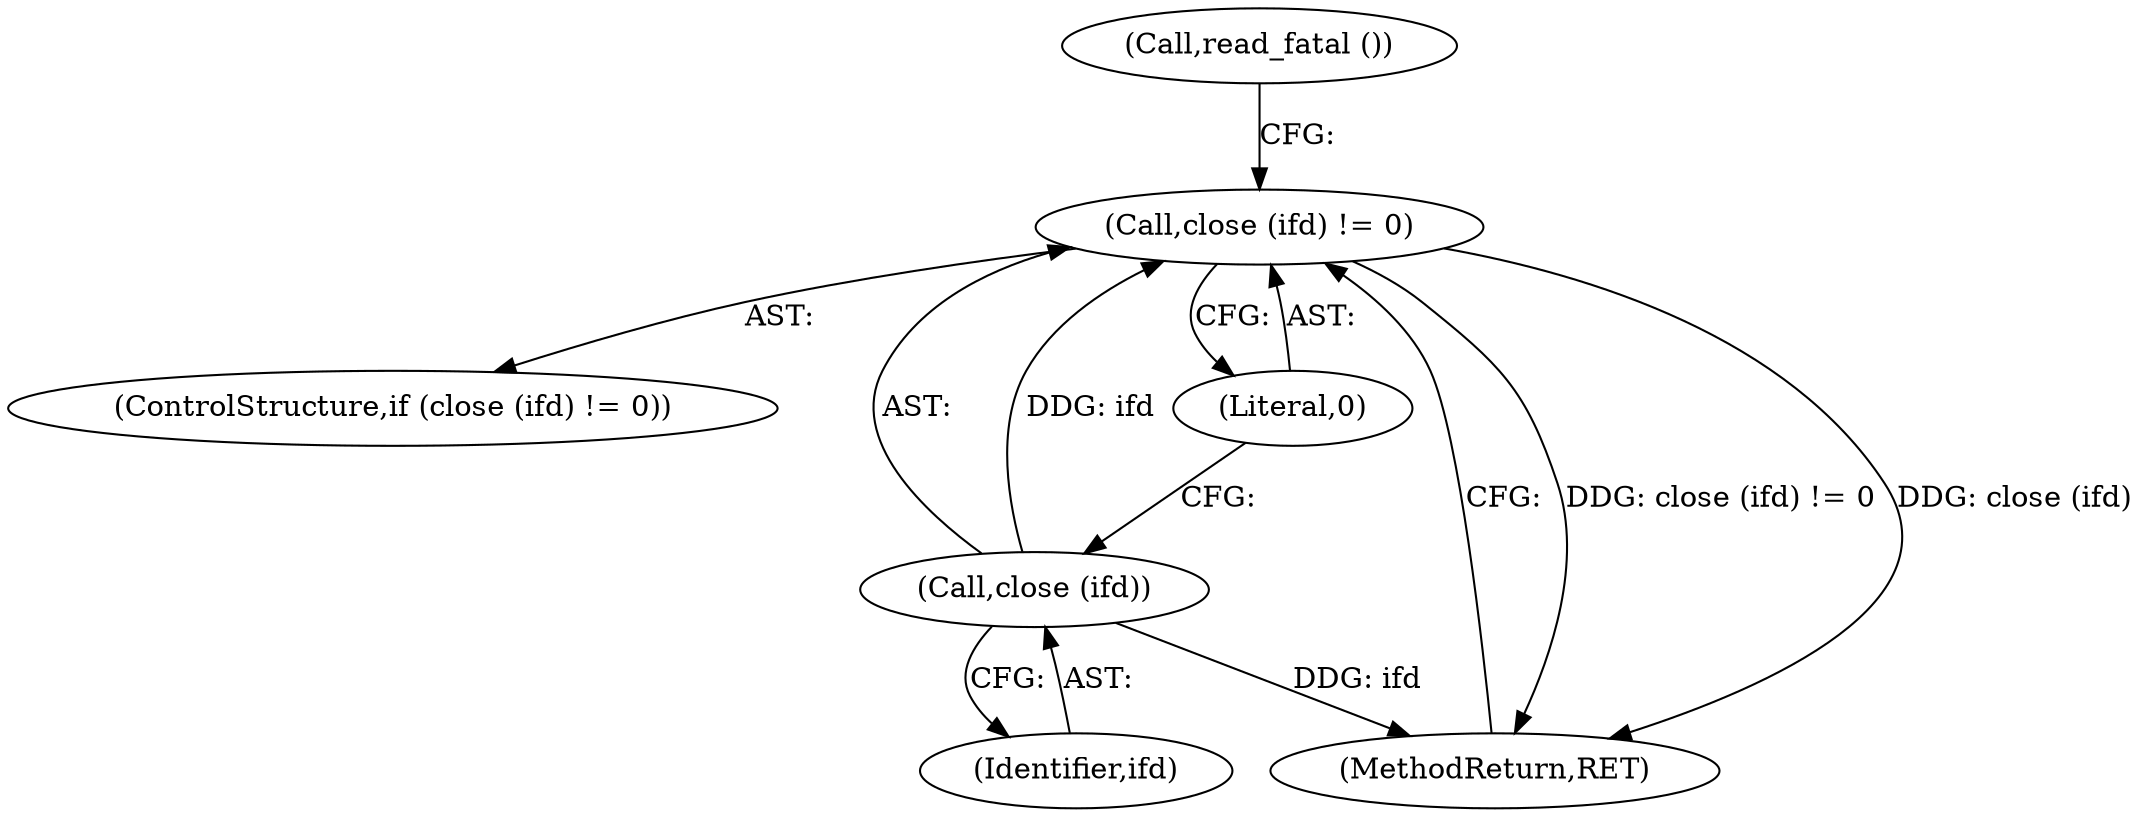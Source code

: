digraph "0_savannah_dce4683cbbe107a95f1f0d45fabc304acfb5d71a@API" {
"1000190" [label="(Call,close (ifd) != 0)"];
"1000191" [label="(Call,close (ifd))"];
"1000192" [label="(Identifier,ifd)"];
"1000189" [label="(ControlStructure,if (close (ifd) != 0))"];
"1000190" [label="(Call,close (ifd) != 0)"];
"1000193" [label="(Literal,0)"];
"1000191" [label="(Call,close (ifd))"];
"1000195" [label="(MethodReturn,RET)"];
"1000194" [label="(Call,read_fatal ())"];
"1000190" -> "1000189"  [label="AST: "];
"1000190" -> "1000193"  [label="CFG: "];
"1000191" -> "1000190"  [label="AST: "];
"1000193" -> "1000190"  [label="AST: "];
"1000194" -> "1000190"  [label="CFG: "];
"1000195" -> "1000190"  [label="CFG: "];
"1000190" -> "1000195"  [label="DDG: close (ifd) != 0"];
"1000190" -> "1000195"  [label="DDG: close (ifd)"];
"1000191" -> "1000190"  [label="DDG: ifd"];
"1000191" -> "1000192"  [label="CFG: "];
"1000192" -> "1000191"  [label="AST: "];
"1000193" -> "1000191"  [label="CFG: "];
"1000191" -> "1000195"  [label="DDG: ifd"];
}
